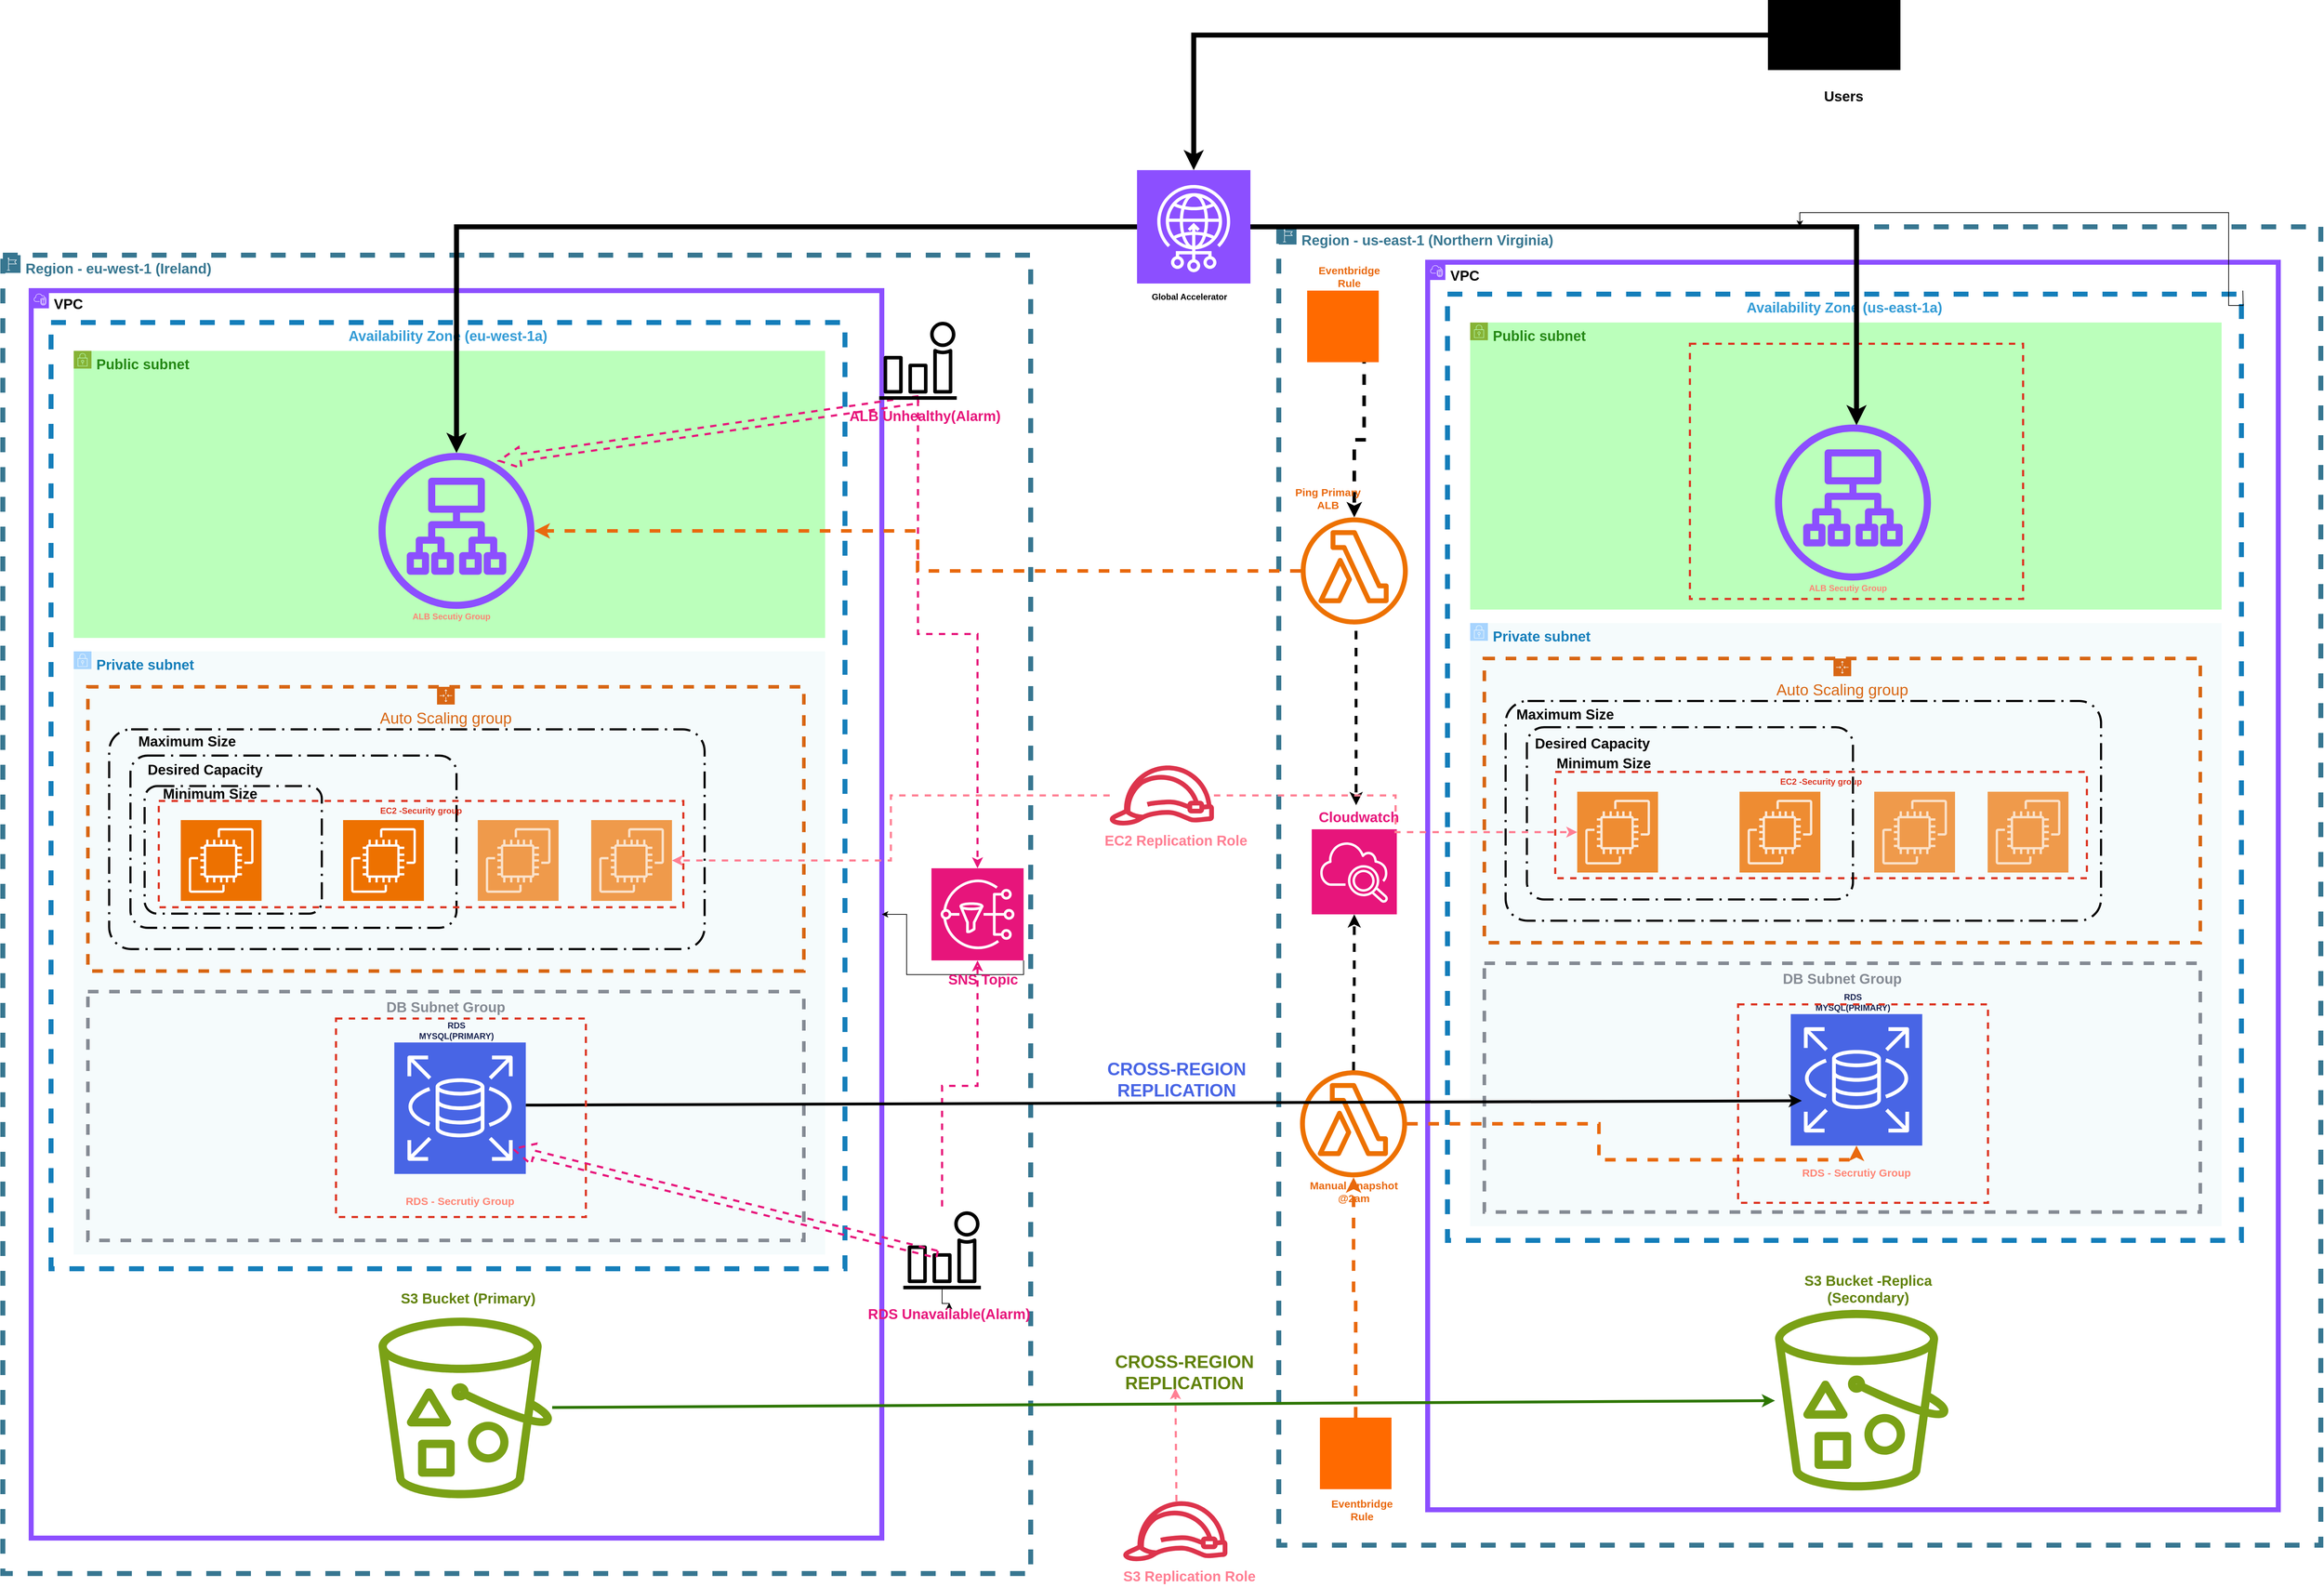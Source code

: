 <mxfile version="26.2.14">
  <diagram name="Page-1" id="4pti6fY79r4CVNWM3kQW">
    <mxGraphModel dx="2037" dy="1179" grid="1" gridSize="10" guides="1" tooltips="1" connect="1" arrows="1" fold="1" page="1" pageScale="1" pageWidth="3300" pageHeight="2339" background="light-dark(#FFFFFF,#FFFFFF)" math="0" shadow="0">
      <root>
        <mxCell id="0" />
        <mxCell id="1" parent="0" />
        <mxCell id="uiIYIumYD0wpSOT2Yrbh-1" value="" style="sketch=0;verticalLabelPosition=bottom;sketch=0;aspect=fixed;html=1;verticalAlign=top;strokeColor=none;fillColor=light-dark(#000000,#000000);align=center;outlineConnect=0;pointerEvents=1;shape=mxgraph.citrix2.users;" parent="1" vertex="1">
          <mxGeometry x="2500" y="10.0" width="186.95" height="98.85" as="geometry" />
        </mxCell>
        <mxCell id="uiIYIumYD0wpSOT2Yrbh-2" value="" style="sketch=0;points=[[0,0,0],[0.25,0,0],[0.5,0,0],[0.75,0,0],[1,0,0],[0,1,0],[0.25,1,0],[0.5,1,0],[0.75,1,0],[1,1,0],[0,0.25,0],[0,0.5,0],[0,0.75,0],[1,0.25,0],[1,0.5,0],[1,0.75,0]];outlineConnect=0;fontColor=#232F3E;fillColor=#8C4FFF;strokeColor=light-dark(#FFFFFF,#FFFFFF);dashed=0;verticalLabelPosition=bottom;verticalAlign=top;align=center;html=1;fontSize=12;fontStyle=0;aspect=fixed;shape=mxgraph.aws4.resourceIcon;resIcon=mxgraph.aws4.global_accelerator;" parent="1" vertex="1">
          <mxGeometry x="1610" y="250" width="160" height="160" as="geometry" />
        </mxCell>
        <mxCell id="uiIYIumYD0wpSOT2Yrbh-4" value="&lt;b&gt;&lt;font style=&quot;font-size: 20px; color: light-dark(rgb(55, 118, 144), rgb(55, 118, 144));&quot;&gt;Region - eu-west-1 (Ireland)&lt;/font&gt;&lt;/b&gt;" style="points=[[0,0],[0.25,0],[0.5,0],[0.75,0],[1,0],[1,0.25],[1,0.5],[1,0.75],[1,1],[0.75,1],[0.5,1],[0.25,1],[0,1],[0,0.75],[0,0.5],[0,0.25]];outlineConnect=0;gradientColor=none;html=1;whiteSpace=wrap;fontSize=12;fontStyle=0;container=1;pointerEvents=0;collapsible=0;recursiveResize=0;shape=mxgraph.aws4.group;grIcon=mxgraph.aws4.group_region;strokeColor=light-dark(#377690,#377690);fillColor=none;verticalAlign=top;align=left;spacingLeft=30;fontColor=#147EBA;dashed=1;strokeWidth=7;" parent="1" vertex="1">
          <mxGeometry x="10" y="370" width="1450" height="1860" as="geometry" />
        </mxCell>
        <mxCell id="uiIYIumYD0wpSOT2Yrbh-6" value="&lt;b&gt;&lt;font style=&quot;font-size: 20px; color: light-dark(rgb(0, 0, 0), rgb(177, 125, 255));&quot;&gt;VPC&lt;/font&gt;&lt;/b&gt;" style="points=[[0,0],[0.25,0],[0.5,0],[0.75,0],[1,0],[1,0.25],[1,0.5],[1,0.75],[1,1],[0.75,1],[0.5,1],[0.25,1],[0,1],[0,0.75],[0,0.5],[0,0.25]];outlineConnect=0;gradientColor=none;html=1;whiteSpace=wrap;fontSize=12;fontStyle=0;container=1;pointerEvents=0;collapsible=0;recursiveResize=0;shape=mxgraph.aws4.group;grIcon=mxgraph.aws4.group_vpc2;strokeColor=#8C4FFF;fillColor=none;verticalAlign=top;align=left;spacingLeft=30;fontColor=#AAB7B8;dashed=0;strokeWidth=7;" parent="uiIYIumYD0wpSOT2Yrbh-4" vertex="1">
          <mxGeometry x="40" y="50" width="1200" height="1760" as="geometry" />
        </mxCell>
        <mxCell id="uiIYIumYD0wpSOT2Yrbh-7" value="&lt;b style=&quot;forced-color-adjust: none; font-family: Helvetica; font-size: 12px; font-style: normal; font-variant-ligatures: normal; font-variant-caps: normal; letter-spacing: normal; orphans: 2; text-align: left; text-indent: 0px; text-transform: none; widows: 2; word-spacing: 0px; -webkit-text-stroke-width: 0px; white-space: normal; text-decoration-thickness: initial; text-decoration-style: initial; text-decoration-color: initial; cursor: crosshair !important; box-shadow: none !important;&quot;&gt;&lt;font style=&quot;forced-color-adjust: none; font-size: 20px; color: light-dark(rgb(52, 156, 214), rgb(52, 156, 214)); cursor: crosshair !important; box-shadow: none !important;&quot;&gt;Availability Zone (eu-west-1a)&lt;/font&gt;&lt;/b&gt;" style="fillColor=none;strokeColor=#147EBA;dashed=1;verticalAlign=top;fontStyle=0;fontColor=#147EBA;whiteSpace=wrap;html=1;strokeWidth=7;" parent="uiIYIumYD0wpSOT2Yrbh-6" vertex="1">
          <mxGeometry x="28" y="45" width="1120" height="1335" as="geometry" />
        </mxCell>
        <mxCell id="uiIYIumYD0wpSOT2Yrbh-10" value="&lt;b&gt;&lt;font style=&quot;font-size: 20px;&quot;&gt;Public subnet&lt;/font&gt;&lt;/b&gt;" style="points=[[0,0],[0.25,0],[0.5,0],[0.75,0],[1,0],[1,0.25],[1,0.5],[1,0.75],[1,1],[0.75,1],[0.5,1],[0.25,1],[0,1],[0,0.75],[0,0.5],[0,0.25]];outlineConnect=0;gradientColor=none;html=1;whiteSpace=wrap;fontSize=12;fontStyle=0;container=1;pointerEvents=0;collapsible=0;recursiveResize=0;shape=mxgraph.aws4.group;grIcon=mxgraph.aws4.group_security_group;grStroke=0;strokeColor=#7AA116;fillColor=light-dark(#AAFFAA,#AAFFAA);verticalAlign=top;align=left;spacingLeft=30;fontColor=#248814;dashed=0;opacity=80;" parent="uiIYIumYD0wpSOT2Yrbh-6" vertex="1">
          <mxGeometry x="60" y="85" width="1060" height="405" as="geometry" />
        </mxCell>
        <mxCell id="uiIYIumYD0wpSOT2Yrbh-13" value="&lt;b&gt;&lt;font style=&quot;font-size: 20px;&quot;&gt;Private subnet&lt;/font&gt;&lt;/b&gt;" style="points=[[0,0],[0.25,0],[0.5,0],[0.75,0],[1,0],[1,0.25],[1,0.5],[1,0.75],[1,1],[0.75,1],[0.5,1],[0.25,1],[0,1],[0,0.75],[0,0.5],[0,0.25]];outlineConnect=0;gradientColor=none;html=1;whiteSpace=wrap;fontSize=12;fontStyle=0;container=1;pointerEvents=0;collapsible=0;recursiveResize=0;shape=mxgraph.aws4.group;grIcon=mxgraph.aws4.group_security_group;grStroke=0;strokeColor=light-dark(#3399FF,#3399FF);fillColor=light-dark(#E6F6F7,#3399FF);verticalAlign=top;align=left;spacingLeft=30;fontColor=#147EBA;dashed=0;opacity=40;strokeWidth=7;" parent="uiIYIumYD0wpSOT2Yrbh-6" vertex="1">
          <mxGeometry x="60" y="509" width="1060" height="851" as="geometry" />
        </mxCell>
        <mxCell id="uiIYIumYD0wpSOT2Yrbh-19" value="&lt;font style=&quot;font-size: 22px;&quot;&gt;Auto Scaling group&lt;/font&gt;" style="points=[[0,0],[0.25,0],[0.5,0],[0.75,0],[1,0],[1,0.25],[1,0.5],[1,0.75],[1,1],[0.75,1],[0.5,1],[0.25,1],[0,1],[0,0.75],[0,0.5],[0,0.25]];outlineConnect=0;gradientColor=none;html=1;whiteSpace=wrap;fontSize=12;fontStyle=0;container=1;pointerEvents=0;collapsible=0;recursiveResize=0;shape=mxgraph.aws4.groupCenter;grIcon=mxgraph.aws4.group_auto_scaling_group;grStroke=1;strokeColor=#D86613;fillColor=none;verticalAlign=top;align=center;fontColor=#D86613;dashed=1;spacingTop=25;strokeWidth=5;" parent="uiIYIumYD0wpSOT2Yrbh-6" vertex="1">
          <mxGeometry x="80" y="559" width="1010" height="401" as="geometry" />
        </mxCell>
        <mxCell id="uiIYIumYD0wpSOT2Yrbh-20" value="" style="rounded=1;arcSize=10;dashed=1;fillColor=none;gradientColor=none;dashPattern=8 3 1 3;strokeWidth=3;strokeColor=light-dark(#000000,#000000);" parent="uiIYIumYD0wpSOT2Yrbh-19" vertex="1">
          <mxGeometry x="30" y="60" width="840" height="310" as="geometry" />
        </mxCell>
        <mxCell id="uiIYIumYD0wpSOT2Yrbh-21" value="&lt;b&gt;&lt;font style=&quot;color: light-dark(rgb(0, 0, 0), rgb(0, 0, 0));&quot;&gt;Maximum Size&lt;/font&gt;&lt;/b&gt;" style="text;html=1;align=center;verticalAlign=middle;whiteSpace=wrap;rounded=0;fontSize=20;" parent="uiIYIumYD0wpSOT2Yrbh-19" vertex="1">
          <mxGeometry x="35" y="61" width="210" height="30" as="geometry" />
        </mxCell>
        <mxCell id="uiIYIumYD0wpSOT2Yrbh-22" value="" style="rounded=1;arcSize=10;dashed=1;fillColor=none;gradientColor=none;dashPattern=8 3 1 3;strokeWidth=3;strokeColor=light-dark(#000000,#000000);" parent="uiIYIumYD0wpSOT2Yrbh-19" vertex="1">
          <mxGeometry x="60" y="97" width="460" height="243" as="geometry" />
        </mxCell>
        <mxCell id="uiIYIumYD0wpSOT2Yrbh-23" value="&lt;b&gt;&lt;font style=&quot;color: light-dark(rgb(0, 0, 0), rgb(0, 0, 0));&quot;&gt;Desired Capacity&lt;/font&gt;&lt;/b&gt;" style="text;html=1;align=center;verticalAlign=middle;whiteSpace=wrap;rounded=0;fontSize=20;" parent="uiIYIumYD0wpSOT2Yrbh-19" vertex="1">
          <mxGeometry x="61" y="101" width="209" height="30" as="geometry" />
        </mxCell>
        <mxCell id="uiIYIumYD0wpSOT2Yrbh-24" value="" style="rounded=1;arcSize=10;dashed=1;fillColor=none;gradientColor=none;dashPattern=8 3 1 3;strokeWidth=3;strokeColor=light-dark(#000000,#000000);" parent="uiIYIumYD0wpSOT2Yrbh-19" vertex="1">
          <mxGeometry x="80" y="140" width="250" height="180" as="geometry" />
        </mxCell>
        <mxCell id="uiIYIumYD0wpSOT2Yrbh-25" value="&lt;b&gt;&lt;font style=&quot;color: light-dark(rgb(0, 0, 0), rgb(0, 0, 0));&quot;&gt;Minimum Size&lt;/font&gt;&lt;/b&gt;" style="text;html=1;align=center;verticalAlign=middle;whiteSpace=wrap;rounded=0;fontSize=20;" parent="uiIYIumYD0wpSOT2Yrbh-19" vertex="1">
          <mxGeometry x="63" y="130" width="219" height="40" as="geometry" />
        </mxCell>
        <mxCell id="s7rwSZ8jp9jkRBCQgTsZ-1" value="" style="sketch=0;points=[[0,0,0],[0.25,0,0],[0.5,0,0],[0.75,0,0],[1,0,0],[0,1,0],[0.25,1,0],[0.5,1,0],[0.75,1,0],[1,1,0],[0,0.25,0],[0,0.5,0],[0,0.75,0],[1,0.25,0],[1,0.5,0],[1,0.75,0]];outlineConnect=0;fontColor=#232F3E;fillColor=#ED7100;strokeColor=light-dark(#FFFFFF,#FFFFFF);dashed=0;verticalLabelPosition=bottom;verticalAlign=top;align=center;html=1;fontSize=12;fontStyle=0;aspect=fixed;shape=mxgraph.aws4.resourceIcon;resIcon=mxgraph.aws4.ec2;" parent="uiIYIumYD0wpSOT2Yrbh-19" vertex="1">
          <mxGeometry x="131" y="188" width="114" height="114" as="geometry" />
        </mxCell>
        <mxCell id="s7rwSZ8jp9jkRBCQgTsZ-2" value="" style="sketch=0;points=[[0,0,0],[0.25,0,0],[0.5,0,0],[0.75,0,0],[1,0,0],[0,1,0],[0.25,1,0],[0.5,1,0],[0.75,1,0],[1,1,0],[0,0.25,0],[0,0.5,0],[0,0.75,0],[1,0.25,0],[1,0.5,0],[1,0.75,0]];outlineConnect=0;fontColor=#232F3E;fillColor=#ED7100;strokeColor=light-dark(#FFFFFF,#FFFFFF);dashed=0;verticalLabelPosition=bottom;verticalAlign=top;align=center;html=1;fontSize=12;fontStyle=0;aspect=fixed;shape=mxgraph.aws4.resourceIcon;resIcon=mxgraph.aws4.ec2;" parent="uiIYIumYD0wpSOT2Yrbh-19" vertex="1">
          <mxGeometry x="360" y="188" width="114" height="114" as="geometry" />
        </mxCell>
        <mxCell id="s7rwSZ8jp9jkRBCQgTsZ-3" value="" style="sketch=0;points=[[0,0,0],[0.25,0,0],[0.5,0,0],[0.75,0,0],[1,0,0],[0,1,0],[0.25,1,0],[0.5,1,0],[0.75,1,0],[1,1,0],[0,0.25,0],[0,0.5,0],[0,0.75,0],[1,0.25,0],[1,0.5,0],[1,0.75,0]];outlineConnect=0;fontColor=#232F3E;fillColor=#ED7100;strokeColor=light-dark(#FFFFFF,#FFFFFF);dashed=0;verticalLabelPosition=bottom;verticalAlign=top;align=center;html=1;fontSize=12;fontStyle=0;aspect=fixed;shape=mxgraph.aws4.resourceIcon;resIcon=mxgraph.aws4.ec2;opacity=70;" parent="uiIYIumYD0wpSOT2Yrbh-19" vertex="1">
          <mxGeometry x="550" y="188" width="114" height="114" as="geometry" />
        </mxCell>
        <mxCell id="s7rwSZ8jp9jkRBCQgTsZ-4" value="" style="sketch=0;points=[[0,0,0],[0.25,0,0],[0.5,0,0],[0.75,0,0],[1,0,0],[0,1,0],[0.25,1,0],[0.5,1,0],[0.75,1,0],[1,1,0],[0,0.25,0],[0,0.5,0],[0,0.75,0],[1,0.25,0],[1,0.5,0],[1,0.75,0]];outlineConnect=0;fontColor=#232F3E;fillColor=#ED7100;strokeColor=light-dark(#FFFFFF,#FFFFFF);dashed=0;verticalLabelPosition=bottom;verticalAlign=top;align=center;html=1;fontSize=12;fontStyle=0;aspect=fixed;shape=mxgraph.aws4.resourceIcon;resIcon=mxgraph.aws4.ec2;opacity=70;" parent="uiIYIumYD0wpSOT2Yrbh-19" vertex="1">
          <mxGeometry x="710" y="188" width="114" height="114" as="geometry" />
        </mxCell>
        <mxCell id="-QxfMV5JRwSOgdj6YBc4-2" value="&lt;b&gt;EC2 -Security group&lt;/b&gt;" style="fillColor=none;strokeColor=#DD3522;verticalAlign=top;fontStyle=0;fontColor=#DD3522;whiteSpace=wrap;html=1;strokeWidth=3;dashed=1;" parent="uiIYIumYD0wpSOT2Yrbh-19" vertex="1">
          <mxGeometry x="100" y="161" width="740" height="150" as="geometry" />
        </mxCell>
        <mxCell id="s7rwSZ8jp9jkRBCQgTsZ-5" value="&lt;b&gt;&lt;font style=&quot;font-size: 20px;&quot;&gt;DB Subnet Group&lt;/font&gt;&lt;/b&gt;" style="outlineConnect=0;gradientColor=none;html=1;whiteSpace=wrap;fontSize=12;fontStyle=0;strokeColor=#858B94;fillColor=none;verticalAlign=top;align=center;fontColor=#858B94;dashed=1;spacingTop=3;strokeWidth=5;" parent="uiIYIumYD0wpSOT2Yrbh-6" vertex="1">
          <mxGeometry x="80" y="989" width="1010" height="351" as="geometry" />
        </mxCell>
        <mxCell id="s7rwSZ8jp9jkRBCQgTsZ-7" value="" style="sketch=0;outlineConnect=0;fontColor=#232F3E;gradientColor=none;fillColor=#7AA116;strokeColor=none;dashed=0;verticalLabelPosition=bottom;verticalAlign=top;align=center;html=1;fontSize=12;fontStyle=0;aspect=fixed;pointerEvents=1;shape=mxgraph.aws4.bucket_with_objects;" parent="uiIYIumYD0wpSOT2Yrbh-6" vertex="1">
          <mxGeometry x="490" y="1449" width="245" height="254.8" as="geometry" />
        </mxCell>
        <mxCell id="s7rwSZ8jp9jkRBCQgTsZ-8" value="" style="sketch=0;points=[[0,0,0],[0.25,0,0],[0.5,0,0],[0.75,0,0],[1,0,0],[0,1,0],[0.25,1,0],[0.5,1,0],[0.75,1,0],[1,1,0],[0,0.25,0],[0,0.5,0],[0,0.75,0],[1,0.25,0],[1,0.5,0],[1,0.75,0]];outlineConnect=0;fontColor=#232F3E;fillColor=light-dark(#4865E5,#4865E5);strokeColor=light-dark(#FFFFFF,#FFFFFF);dashed=0;verticalLabelPosition=bottom;verticalAlign=top;align=center;html=1;fontSize=12;fontStyle=0;aspect=fixed;shape=mxgraph.aws4.resourceIcon;resIcon=mxgraph.aws4.rds;" parent="uiIYIumYD0wpSOT2Yrbh-6" vertex="1">
          <mxGeometry x="512.25" y="1060.75" width="185.5" height="185.5" as="geometry" />
        </mxCell>
        <mxCell id="s7rwSZ8jp9jkRBCQgTsZ-9" value="&lt;b style=&quot;&quot;&gt;&lt;font style=&quot;color: light-dark(rgb(25, 36, 81), rgb(25, 36, 81));&quot;&gt;RDS MYSQL(PRIMARY)&lt;/font&gt;&lt;/b&gt;" style="text;html=1;align=center;verticalAlign=middle;whiteSpace=wrap;rounded=0;" parent="uiIYIumYD0wpSOT2Yrbh-6" vertex="1">
          <mxGeometry x="540" y="1028.5" width="120" height="30" as="geometry" />
        </mxCell>
        <mxCell id="uiIYIumYD0wpSOT2Yrbh-11" value="" style="sketch=0;outlineConnect=0;fontColor=#232F3E;gradientColor=none;fillColor=#8C4FFF;strokeColor=none;dashed=0;verticalLabelPosition=bottom;verticalAlign=top;align=center;html=1;fontSize=12;fontStyle=0;aspect=fixed;pointerEvents=1;shape=mxgraph.aws4.application_load_balancer;" parent="uiIYIumYD0wpSOT2Yrbh-6" vertex="1">
          <mxGeometry x="490" y="229" width="220" height="220" as="geometry" />
        </mxCell>
        <mxCell id="owUy4a07HO7HYF3xLsFr-3" value="&lt;font style=&quot;color: light-dark(rgb(255, 133, 117), rgb(255, 133, 117));&quot;&gt;&lt;b&gt;ALB Secutiy Group&lt;/b&gt;&lt;/font&gt;" style="text;html=1;align=center;verticalAlign=middle;whiteSpace=wrap;rounded=0;" parent="uiIYIumYD0wpSOT2Yrbh-6" vertex="1">
          <mxGeometry x="532.75" y="445" width="120" height="30" as="geometry" />
        </mxCell>
        <mxCell id="owUy4a07HO7HYF3xLsFr-10" value="&lt;font style=&quot;color: light-dark(rgb(255, 133, 117), rgb(255, 133, 117)); font-size: 15px;&quot;&gt;&lt;b style=&quot;&quot;&gt;RDS - Secrutiy Group&lt;/b&gt;&lt;/font&gt;" style="text;html=1;align=center;verticalAlign=middle;whiteSpace=wrap;rounded=0;" parent="uiIYIumYD0wpSOT2Yrbh-6" vertex="1">
          <mxGeometry x="518.13" y="1269" width="173.75" height="30" as="geometry" />
        </mxCell>
        <mxCell id="owUy4a07HO7HYF3xLsFr-40" value="&lt;font style=&quot;color: light-dark(rgb(97, 130, 11), rgb(97, 130, 11)); font-size: 20px;&quot;&gt;&lt;b style=&quot;&quot;&gt;S3 Bucket (Primary)&lt;/b&gt;&lt;/font&gt;" style="text;html=1;align=center;verticalAlign=middle;whiteSpace=wrap;rounded=0;" parent="uiIYIumYD0wpSOT2Yrbh-6" vertex="1">
          <mxGeometry x="513.12" y="1406" width="206.88" height="30" as="geometry" />
        </mxCell>
        <mxCell id="HRETSZzPuDFT4tJ0ol7Q-27" style="edgeStyle=orthogonalEdgeStyle;rounded=0;orthogonalLoop=1;jettySize=auto;html=1;strokeColor=light-dark(#E7157B,#E7157B);strokeWidth=3;dashed=1;shape=arrow;" parent="uiIYIumYD0wpSOT2Yrbh-6" source="HRETSZzPuDFT4tJ0ol7Q-24" edge="1">
          <mxGeometry relative="1" as="geometry">
            <mxPoint x="660" y="240" as="targetPoint" />
            <Array as="points">
              <mxPoint x="1251" y="1330" />
              <mxPoint x="650" y="1330" />
              <mxPoint x="650" y="240" />
            </Array>
          </mxGeometry>
        </mxCell>
        <mxCell id="HRETSZzPuDFT4tJ0ol7Q-28" value="" style="group" parent="uiIYIumYD0wpSOT2Yrbh-6" vertex="1" connectable="0">
          <mxGeometry x="1086" y="44" width="350" height="159" as="geometry" />
        </mxCell>
        <mxCell id="HRETSZzPuDFT4tJ0ol7Q-24" value="" style="sketch=0;outlineConnect=0;fontColor=#232F3E;gradientColor=none;fillColor=light-dark(#000000,#E7157B);strokeColor=none;dashed=0;verticalLabelPosition=bottom;verticalAlign=top;align=center;html=1;fontSize=12;fontStyle=0;aspect=fixed;pointerEvents=1;shape=mxgraph.aws4.alarm;" parent="HRETSZzPuDFT4tJ0ol7Q-28" vertex="1">
          <mxGeometry x="110" width="110" height="110" as="geometry" />
        </mxCell>
        <mxCell id="HRETSZzPuDFT4tJ0ol7Q-25" value="&lt;font style=&quot;font-size: 20px; color: light-dark(rgb(231, 21, 123), rgb(231, 21, 123));&quot;&gt;&lt;b style=&quot;&quot;&gt;ALB Unhealthy(Alarm)&lt;/b&gt;&lt;/font&gt;&lt;div&gt;&lt;font style=&quot;font-size: 20px; color: light-dark(rgb(231, 21, 123), rgb(231, 21, 123));&quot;&gt;&lt;b style=&quot;&quot;&gt;&lt;br&gt;&lt;/b&gt;&lt;/font&gt;&lt;/div&gt;" style="text;html=1;align=center;verticalAlign=middle;whiteSpace=wrap;rounded=0;" parent="HRETSZzPuDFT4tJ0ol7Q-28" vertex="1">
          <mxGeometry y="129" width="350" height="30" as="geometry" />
        </mxCell>
        <mxCell id="HRETSZzPuDFT4tJ0ol7Q-29" value="" style="group" parent="uiIYIumYD0wpSOT2Yrbh-6" vertex="1" connectable="0">
          <mxGeometry x="1120" y="1299" width="350" height="159" as="geometry" />
        </mxCell>
        <mxCell id="HRETSZzPuDFT4tJ0ol7Q-32" value="" style="edgeStyle=orthogonalEdgeStyle;rounded=0;orthogonalLoop=1;jettySize=auto;html=1;" parent="HRETSZzPuDFT4tJ0ol7Q-29" source="HRETSZzPuDFT4tJ0ol7Q-30" target="HRETSZzPuDFT4tJ0ol7Q-31" edge="1">
          <mxGeometry relative="1" as="geometry" />
        </mxCell>
        <mxCell id="HRETSZzPuDFT4tJ0ol7Q-30" value="" style="sketch=0;outlineConnect=0;fontColor=#232F3E;gradientColor=none;fillColor=light-dark(#000000,#E7157B);strokeColor=none;dashed=0;verticalLabelPosition=bottom;verticalAlign=top;align=center;html=1;fontSize=12;fontStyle=0;aspect=fixed;pointerEvents=1;shape=mxgraph.aws4.alarm;" parent="HRETSZzPuDFT4tJ0ol7Q-29" vertex="1">
          <mxGeometry x="110" width="110" height="110" as="geometry" />
        </mxCell>
        <mxCell id="HRETSZzPuDFT4tJ0ol7Q-31" value="&lt;font style=&quot;font-size: 20px; color: light-dark(rgb(231, 21, 123), rgb(231, 21, 123));&quot;&gt;&lt;b style=&quot;&quot;&gt;RDS Unavailable(Alarm)&lt;/b&gt;&lt;/font&gt;" style="text;html=1;align=center;verticalAlign=middle;whiteSpace=wrap;rounded=0;" parent="HRETSZzPuDFT4tJ0ol7Q-29" vertex="1">
          <mxGeometry y="129" width="350" height="30" as="geometry" />
        </mxCell>
        <mxCell id="HRETSZzPuDFT4tJ0ol7Q-35" style="edgeStyle=orthogonalEdgeStyle;rounded=0;orthogonalLoop=1;jettySize=auto;html=1;strokeColor=light-dark(#E7157B,#E7157B);strokeWidth=3;dashed=1;shape=arrow;exitX=0.436;exitY=0.552;exitDx=0;exitDy=0;exitPerimeter=0;" parent="uiIYIumYD0wpSOT2Yrbh-6" source="HRETSZzPuDFT4tJ0ol7Q-30" edge="1">
          <mxGeometry relative="1" as="geometry">
            <mxPoint x="1215.89" y="1095.94" as="sourcePoint" />
            <mxPoint x="679.89" y="1210.94" as="targetPoint" />
            <Array as="points">
              <mxPoint x="1295" y="1360" />
              <mxPoint x="1295" y="1096" />
              <mxPoint x="670" y="1096" />
              <mxPoint x="670" y="1211" />
            </Array>
          </mxGeometry>
        </mxCell>
        <mxCell id="HRETSZzPuDFT4tJ0ol7Q-37" style="edgeStyle=orthogonalEdgeStyle;rounded=0;orthogonalLoop=1;jettySize=auto;html=1;exitX=1;exitY=1;exitDx=0;exitDy=0;exitPerimeter=0;" parent="uiIYIumYD0wpSOT2Yrbh-6" source="HRETSZzPuDFT4tJ0ol7Q-36" target="uiIYIumYD0wpSOT2Yrbh-6" edge="1">
          <mxGeometry relative="1" as="geometry" />
        </mxCell>
        <mxCell id="HRETSZzPuDFT4tJ0ol7Q-38" style="edgeStyle=orthogonalEdgeStyle;rounded=0;orthogonalLoop=1;jettySize=auto;html=1;strokeWidth=3;strokeColor=light-dark(#E7157B,#E7157B);startArrow=classic;startFill=0;endArrow=none;dashed=1;" parent="uiIYIumYD0wpSOT2Yrbh-6" source="HRETSZzPuDFT4tJ0ol7Q-36" target="HRETSZzPuDFT4tJ0ol7Q-30" edge="1">
          <mxGeometry relative="1" as="geometry" />
        </mxCell>
        <mxCell id="HRETSZzPuDFT4tJ0ol7Q-36" value="" style="sketch=0;points=[[0,0,0],[0.25,0,0],[0.5,0,0],[0.75,0,0],[1,0,0],[0,1,0],[0.25,1,0],[0.5,1,0],[0.75,1,0],[1,1,0],[0,0.25,0],[0,0.5,0],[0,0.75,0],[1,0.25,0],[1,0.5,0],[1,0.75,0]];outlineConnect=0;fontColor=#232F3E;fillColor=light-dark(#E7157B,#E7157B);strokeColor=light-dark(#FFFFFF,#FFFFFF);dashed=0;verticalLabelPosition=bottom;verticalAlign=top;align=center;html=1;fontSize=12;fontStyle=0;aspect=fixed;shape=mxgraph.aws4.resourceIcon;resIcon=mxgraph.aws4.sns;" parent="uiIYIumYD0wpSOT2Yrbh-6" vertex="1">
          <mxGeometry x="1270" y="815" width="130" height="130" as="geometry" />
        </mxCell>
        <mxCell id="HRETSZzPuDFT4tJ0ol7Q-39" style="edgeStyle=orthogonalEdgeStyle;rounded=0;orthogonalLoop=1;jettySize=auto;html=1;strokeWidth=3;strokeColor=light-dark(#E7157B,#E7157B);dashed=1;" parent="uiIYIumYD0wpSOT2Yrbh-6" source="HRETSZzPuDFT4tJ0ol7Q-24" target="HRETSZzPuDFT4tJ0ol7Q-36" edge="1">
          <mxGeometry relative="1" as="geometry" />
        </mxCell>
        <mxCell id="HRETSZzPuDFT4tJ0ol7Q-40" value="&lt;font style=&quot;font-size: 20px; color: light-dark(rgb(231, 21, 123), rgb(231, 21, 123));&quot;&gt;&lt;b style=&quot;&quot;&gt;SNS Topic&lt;/b&gt;&lt;/font&gt;" style="text;html=1;align=center;verticalAlign=middle;whiteSpace=wrap;rounded=0;" parent="uiIYIumYD0wpSOT2Yrbh-6" vertex="1">
          <mxGeometry x="1168" y="956" width="350" height="30" as="geometry" />
        </mxCell>
        <mxCell id="uiIYIumYD0wpSOT2Yrbh-12" style="edgeStyle=orthogonalEdgeStyle;rounded=0;orthogonalLoop=1;jettySize=auto;html=1;strokeWidth=7;strokeColor=light-dark(#000000,#000000);" parent="1" source="uiIYIumYD0wpSOT2Yrbh-2" target="uiIYIumYD0wpSOT2Yrbh-11" edge="1">
          <mxGeometry relative="1" as="geometry" />
        </mxCell>
        <mxCell id="owUy4a07HO7HYF3xLsFr-11" value="&lt;b&gt;&lt;font style=&quot;font-size: 20px; color: light-dark(rgb(55, 118, 144), rgb(55, 118, 144));&quot;&gt;Region - us-east-1 (Northern Virginia)&lt;/font&gt;&lt;/b&gt;" style="points=[[0,0],[0.25,0],[0.5,0],[0.75,0],[1,0],[1,0.25],[1,0.5],[1,0.75],[1,1],[0.75,1],[0.5,1],[0.25,1],[0,1],[0,0.75],[0,0.5],[0,0.25]];outlineConnect=0;gradientColor=none;html=1;whiteSpace=wrap;fontSize=12;fontStyle=0;container=1;pointerEvents=0;collapsible=0;recursiveResize=0;shape=mxgraph.aws4.group;grIcon=mxgraph.aws4.group_region;strokeColor=light-dark(#377690,#377690);fillColor=none;verticalAlign=top;align=left;spacingLeft=30;fontColor=#147EBA;dashed=1;strokeWidth=7;" parent="1" vertex="1">
          <mxGeometry x="1810" y="330" width="1470" height="1860" as="geometry" />
        </mxCell>
        <mxCell id="owUy4a07HO7HYF3xLsFr-12" value="&lt;b&gt;&lt;font style=&quot;font-size: 20px; color: light-dark(rgb(0, 0, 0), rgb(177, 125, 255));&quot;&gt;VPC&lt;/font&gt;&lt;/b&gt;" style="points=[[0,0],[0.25,0],[0.5,0],[0.75,0],[1,0],[1,0.25],[1,0.5],[1,0.75],[1,1],[0.75,1],[0.5,1],[0.25,1],[0,1],[0,0.75],[0,0.5],[0,0.25]];outlineConnect=0;gradientColor=none;html=1;whiteSpace=wrap;fontSize=12;fontStyle=0;container=1;pointerEvents=0;collapsible=0;recursiveResize=0;shape=mxgraph.aws4.group;grIcon=mxgraph.aws4.group_vpc2;strokeColor=#8C4FFF;fillColor=none;verticalAlign=top;align=left;spacingLeft=30;fontColor=#AAB7B8;dashed=0;strokeWidth=7;" parent="owUy4a07HO7HYF3xLsFr-11" vertex="1">
          <mxGeometry x="210" y="50" width="1200" height="1760" as="geometry" />
        </mxCell>
        <mxCell id="owUy4a07HO7HYF3xLsFr-14" value="&lt;b&gt;&lt;font style=&quot;font-size: 20px;&quot;&gt;Public subnet&lt;/font&gt;&lt;/b&gt;" style="points=[[0,0],[0.25,0],[0.5,0],[0.75,0],[1,0],[1,0.25],[1,0.5],[1,0.75],[1,1],[0.75,1],[0.5,1],[0.25,1],[0,1],[0,0.75],[0,0.5],[0,0.25]];outlineConnect=0;gradientColor=none;html=1;whiteSpace=wrap;fontSize=12;fontStyle=0;container=1;pointerEvents=0;collapsible=0;recursiveResize=0;shape=mxgraph.aws4.group;grIcon=mxgraph.aws4.group_security_group;grStroke=0;strokeColor=#7AA116;fillColor=light-dark(#AAFFAA,#AAFFAA);verticalAlign=top;align=left;spacingLeft=30;fontColor=#248814;dashed=0;opacity=80;" parent="owUy4a07HO7HYF3xLsFr-12" vertex="1">
          <mxGeometry x="60" y="85" width="1060" height="405" as="geometry" />
        </mxCell>
        <mxCell id="owUy4a07HO7HYF3xLsFr-13" value="&lt;b style=&quot;forced-color-adjust: none; font-family: Helvetica; font-size: 12px; font-style: normal; font-variant-ligatures: normal; font-variant-caps: normal; letter-spacing: normal; orphans: 2; text-align: left; text-indent: 0px; text-transform: none; widows: 2; word-spacing: 0px; -webkit-text-stroke-width: 0px; white-space: normal; text-decoration-thickness: initial; text-decoration-style: initial; text-decoration-color: initial; cursor: crosshair !important; box-shadow: none !important;&quot;&gt;&lt;font style=&quot;forced-color-adjust: none; font-size: 20px; color: light-dark(rgb(52, 156, 214), rgb(52, 156, 214)); cursor: crosshair !important; box-shadow: none !important;&quot;&gt;Availability Zone (us-east-1a)&lt;/font&gt;&lt;/b&gt;" style="fillColor=none;strokeColor=#147EBA;dashed=1;verticalAlign=top;fontStyle=0;fontColor=#147EBA;whiteSpace=wrap;html=1;strokeWidth=7;" parent="owUy4a07HO7HYF3xLsFr-12" vertex="1">
          <mxGeometry x="28" y="45" width="1120" height="1335" as="geometry" />
        </mxCell>
        <mxCell id="owUy4a07HO7HYF3xLsFr-15" value="&lt;b&gt;&lt;font style=&quot;font-size: 20px;&quot;&gt;Private subnet&lt;/font&gt;&lt;/b&gt;" style="points=[[0,0],[0.25,0],[0.5,0],[0.75,0],[1,0],[1,0.25],[1,0.5],[1,0.75],[1,1],[0.75,1],[0.5,1],[0.25,1],[0,1],[0,0.75],[0,0.5],[0,0.25]];outlineConnect=0;gradientColor=none;html=1;whiteSpace=wrap;fontSize=12;fontStyle=0;container=1;pointerEvents=0;collapsible=0;recursiveResize=0;shape=mxgraph.aws4.group;grIcon=mxgraph.aws4.group_security_group;grStroke=0;strokeColor=light-dark(#3399FF,#3399FF);fillColor=light-dark(#E6F6F7,#3399FF);verticalAlign=top;align=left;spacingLeft=30;fontColor=#147EBA;dashed=0;opacity=40;strokeWidth=7;" parent="owUy4a07HO7HYF3xLsFr-12" vertex="1">
          <mxGeometry x="60" y="509" width="1060" height="851" as="geometry" />
        </mxCell>
        <mxCell id="owUy4a07HO7HYF3xLsFr-16" value="&lt;font style=&quot;font-size: 22px;&quot;&gt;Auto Scaling group&lt;/font&gt;" style="points=[[0,0],[0.25,0],[0.5,0],[0.75,0],[1,0],[1,0.25],[1,0.5],[1,0.75],[1,1],[0.75,1],[0.5,1],[0.25,1],[0,1],[0,0.75],[0,0.5],[0,0.25]];outlineConnect=0;gradientColor=none;html=1;whiteSpace=wrap;fontSize=12;fontStyle=0;container=1;pointerEvents=0;collapsible=0;recursiveResize=0;shape=mxgraph.aws4.groupCenter;grIcon=mxgraph.aws4.group_auto_scaling_group;grStroke=1;strokeColor=#D86613;fillColor=none;verticalAlign=top;align=center;fontColor=#D86613;dashed=1;spacingTop=25;strokeWidth=5;" parent="owUy4a07HO7HYF3xLsFr-12" vertex="1">
          <mxGeometry x="80" y="559" width="1010" height="401" as="geometry" />
        </mxCell>
        <mxCell id="owUy4a07HO7HYF3xLsFr-27" value="&lt;b&gt;EC2 -Security group&lt;/b&gt;" style="fillColor=none;strokeColor=#DD3522;verticalAlign=top;fontStyle=0;fontColor=#DD3522;whiteSpace=wrap;html=1;strokeWidth=3;dashed=1;" parent="owUy4a07HO7HYF3xLsFr-16" vertex="1">
          <mxGeometry x="100" y="160" width="750" height="150" as="geometry" />
        </mxCell>
        <mxCell id="owUy4a07HO7HYF3xLsFr-17" value="" style="rounded=1;arcSize=10;dashed=1;fillColor=none;gradientColor=none;dashPattern=8 3 1 3;strokeWidth=3;strokeColor=light-dark(#000000,#000000);" parent="owUy4a07HO7HYF3xLsFr-16" vertex="1">
          <mxGeometry x="30" y="60" width="840" height="310" as="geometry" />
        </mxCell>
        <mxCell id="owUy4a07HO7HYF3xLsFr-18" value="&lt;b&gt;&lt;font style=&quot;color: light-dark(rgb(0, 0, 0), rgb(0, 0, 0));&quot;&gt;Maximum Size&lt;/font&gt;&lt;/b&gt;" style="text;html=1;align=center;verticalAlign=middle;whiteSpace=wrap;rounded=0;fontSize=20;" parent="owUy4a07HO7HYF3xLsFr-16" vertex="1">
          <mxGeometry x="9" y="63" width="210" height="30" as="geometry" />
        </mxCell>
        <mxCell id="owUy4a07HO7HYF3xLsFr-19" value="" style="rounded=1;arcSize=10;dashed=1;fillColor=none;gradientColor=none;dashPattern=8 3 1 3;strokeWidth=3;strokeColor=light-dark(#000000,#000000);" parent="owUy4a07HO7HYF3xLsFr-16" vertex="1">
          <mxGeometry x="60" y="97" width="460" height="243" as="geometry" />
        </mxCell>
        <mxCell id="owUy4a07HO7HYF3xLsFr-20" value="&lt;b&gt;&lt;font style=&quot;color: light-dark(rgb(0, 0, 0), rgb(0, 0, 0));&quot;&gt;Desired Capacity&lt;/font&gt;&lt;/b&gt;" style="text;html=1;align=center;verticalAlign=middle;whiteSpace=wrap;rounded=0;fontSize=20;" parent="owUy4a07HO7HYF3xLsFr-16" vertex="1">
          <mxGeometry x="53" y="104" width="199" height="30" as="geometry" />
        </mxCell>
        <mxCell id="owUy4a07HO7HYF3xLsFr-22" value="&lt;b&gt;&lt;font style=&quot;color: light-dark(rgb(0, 0, 0), rgb(0, 0, 0));&quot;&gt;Minimum Size&lt;/font&gt;&lt;/b&gt;" style="text;html=1;align=center;verticalAlign=middle;whiteSpace=wrap;rounded=0;fontSize=20;" parent="owUy4a07HO7HYF3xLsFr-16" vertex="1">
          <mxGeometry x="64" y="127" width="209" height="40" as="geometry" />
        </mxCell>
        <mxCell id="owUy4a07HO7HYF3xLsFr-23" value="" style="sketch=0;points=[[0,0,0],[0.25,0,0],[0.5,0,0],[0.75,0,0],[1,0,0],[0,1,0],[0.25,1,0],[0.5,1,0],[0.75,1,0],[1,1,0],[0,0.25,0],[0,0.5,0],[0,0.75,0],[1,0.25,0],[1,0.5,0],[1,0.75,0]];outlineConnect=0;fontColor=#232F3E;fillColor=#ED7100;strokeColor=light-dark(#FFFFFF,#FFFFFF);dashed=0;verticalLabelPosition=bottom;verticalAlign=top;align=center;html=1;fontSize=12;fontStyle=0;aspect=fixed;shape=mxgraph.aws4.resourceIcon;resIcon=mxgraph.aws4.ec2;opacity=80;" parent="owUy4a07HO7HYF3xLsFr-16" vertex="1">
          <mxGeometry x="131" y="188" width="114" height="114" as="geometry" />
        </mxCell>
        <mxCell id="owUy4a07HO7HYF3xLsFr-24" value="" style="sketch=0;points=[[0,0,0],[0.25,0,0],[0.5,0,0],[0.75,0,0],[1,0,0],[0,1,0],[0.25,1,0],[0.5,1,0],[0.75,1,0],[1,1,0],[0,0.25,0],[0,0.5,0],[0,0.75,0],[1,0.25,0],[1,0.5,0],[1,0.75,0]];outlineConnect=0;fontColor=#232F3E;fillColor=#ED7100;strokeColor=light-dark(#FFFFFF,#FFFFFF);dashed=0;verticalLabelPosition=bottom;verticalAlign=top;align=center;html=1;fontSize=12;fontStyle=0;aspect=fixed;shape=mxgraph.aws4.resourceIcon;resIcon=mxgraph.aws4.ec2;opacity=80;" parent="owUy4a07HO7HYF3xLsFr-16" vertex="1">
          <mxGeometry x="360" y="188" width="114" height="114" as="geometry" />
        </mxCell>
        <mxCell id="owUy4a07HO7HYF3xLsFr-25" value="" style="sketch=0;points=[[0,0,0],[0.25,0,0],[0.5,0,0],[0.75,0,0],[1,0,0],[0,1,0],[0.25,1,0],[0.5,1,0],[0.75,1,0],[1,1,0],[0,0.25,0],[0,0.5,0],[0,0.75,0],[1,0.25,0],[1,0.5,0],[1,0.75,0]];outlineConnect=0;fontColor=#232F3E;fillColor=#ED7100;strokeColor=light-dark(#FFFFFF,#FFFFFF);dashed=0;verticalLabelPosition=bottom;verticalAlign=top;align=center;html=1;fontSize=12;fontStyle=0;aspect=fixed;shape=mxgraph.aws4.resourceIcon;resIcon=mxgraph.aws4.ec2;opacity=70;" parent="owUy4a07HO7HYF3xLsFr-16" vertex="1">
          <mxGeometry x="550" y="188" width="114" height="114" as="geometry" />
        </mxCell>
        <mxCell id="owUy4a07HO7HYF3xLsFr-26" value="" style="sketch=0;points=[[0,0,0],[0.25,0,0],[0.5,0,0],[0.75,0,0],[1,0,0],[0,1,0],[0.25,1,0],[0.5,1,0],[0.75,1,0],[1,1,0],[0,0.25,0],[0,0.5,0],[0,0.75,0],[1,0.25,0],[1,0.5,0],[1,0.75,0]];outlineConnect=0;fontColor=#232F3E;fillColor=#ED7100;strokeColor=light-dark(#FFFFFF,#FFFFFF);dashed=0;verticalLabelPosition=bottom;verticalAlign=top;align=center;html=1;fontSize=12;fontStyle=0;aspect=fixed;shape=mxgraph.aws4.resourceIcon;resIcon=mxgraph.aws4.ec2;opacity=70;" parent="owUy4a07HO7HYF3xLsFr-16" vertex="1">
          <mxGeometry x="710" y="188" width="114" height="114" as="geometry" />
        </mxCell>
        <mxCell id="owUy4a07HO7HYF3xLsFr-28" value="&lt;b&gt;&lt;font style=&quot;font-size: 20px;&quot;&gt;DB Subnet Group&lt;/font&gt;&lt;/b&gt;" style="outlineConnect=0;gradientColor=none;html=1;whiteSpace=wrap;fontSize=12;fontStyle=0;strokeColor=#858B94;fillColor=none;verticalAlign=top;align=center;fontColor=#858B94;dashed=1;spacingTop=3;strokeWidth=5;" parent="owUy4a07HO7HYF3xLsFr-12" vertex="1">
          <mxGeometry x="80" y="989" width="1010" height="351" as="geometry" />
        </mxCell>
        <mxCell id="owUy4a07HO7HYF3xLsFr-29" value="" style="sketch=0;outlineConnect=0;fontColor=#232F3E;gradientColor=none;fillColor=#7AA116;strokeColor=none;dashed=0;verticalLabelPosition=bottom;verticalAlign=top;align=center;html=1;fontSize=12;fontStyle=0;aspect=fixed;pointerEvents=1;shape=mxgraph.aws4.bucket_with_objects;" parent="owUy4a07HO7HYF3xLsFr-12" vertex="1">
          <mxGeometry x="490" y="1478" width="245" height="254.8" as="geometry" />
        </mxCell>
        <mxCell id="owUy4a07HO7HYF3xLsFr-30" value="" style="sketch=0;points=[[0,0,0],[0.25,0,0],[0.5,0,0],[0.75,0,0],[1,0,0],[0,1,0],[0.25,1,0],[0.5,1,0],[0.75,1,0],[1,1,0],[0,0.25,0],[0,0.5,0],[0,0.75,0],[1,0.25,0],[1,0.5,0],[1,0.75,0]];outlineConnect=0;fontColor=#232F3E;fillColor=light-dark(#4865E5,#4865E5);strokeColor=light-dark(#FFFFFF,#FFFFFF);dashed=0;verticalLabelPosition=bottom;verticalAlign=top;align=center;html=1;fontSize=12;fontStyle=0;aspect=fixed;shape=mxgraph.aws4.resourceIcon;resIcon=mxgraph.aws4.rds;" parent="owUy4a07HO7HYF3xLsFr-12" vertex="1">
          <mxGeometry x="512.25" y="1060.75" width="185.5" height="185.5" as="geometry" />
        </mxCell>
        <mxCell id="owUy4a07HO7HYF3xLsFr-31" value="&lt;b style=&quot;&quot;&gt;&lt;font style=&quot;color: light-dark(rgb(25, 36, 81), rgb(25, 36, 81));&quot;&gt;RDS MYSQL(PRIMARY)&lt;/font&gt;&lt;/b&gt;" style="text;html=1;align=center;verticalAlign=middle;whiteSpace=wrap;rounded=0;" parent="owUy4a07HO7HYF3xLsFr-12" vertex="1">
          <mxGeometry x="540" y="1028.5" width="120" height="30" as="geometry" />
        </mxCell>
        <mxCell id="owUy4a07HO7HYF3xLsFr-32" value="" style="sketch=0;outlineConnect=0;fontColor=#232F3E;gradientColor=none;fillColor=#8C4FFF;strokeColor=none;dashed=0;verticalLabelPosition=bottom;verticalAlign=top;align=center;html=1;fontSize=12;fontStyle=0;aspect=fixed;pointerEvents=1;shape=mxgraph.aws4.application_load_balancer;" parent="owUy4a07HO7HYF3xLsFr-12" vertex="1">
          <mxGeometry x="490" y="229" width="220" height="220" as="geometry" />
        </mxCell>
        <mxCell id="owUy4a07HO7HYF3xLsFr-33" value="&lt;font style=&quot;color: light-dark(rgb(255, 133, 117), rgb(255, 133, 117));&quot;&gt;&lt;b style=&quot;&quot;&gt;ALB Secutiy Group&lt;/b&gt;&lt;/font&gt;" style="text;html=1;align=center;verticalAlign=middle;whiteSpace=wrap;rounded=0;" parent="owUy4a07HO7HYF3xLsFr-12" vertex="1">
          <mxGeometry x="532.75" y="445" width="120" height="30" as="geometry" />
        </mxCell>
        <mxCell id="owUy4a07HO7HYF3xLsFr-35" value="" style="fillColor=none;strokeColor=#DD3522;verticalAlign=top;fontStyle=0;fontColor=#DD3522;whiteSpace=wrap;html=1;strokeWidth=3;dashed=1;" parent="owUy4a07HO7HYF3xLsFr-12" vertex="1">
          <mxGeometry x="370" y="115" width="470" height="360" as="geometry" />
        </mxCell>
        <mxCell id="owUy4a07HO7HYF3xLsFr-36" value="&lt;font style=&quot;color: light-dark(rgb(255, 133, 117), rgb(255, 133, 117)); font-size: 15px;&quot;&gt;&lt;b style=&quot;&quot;&gt;RDS - Secrutiy Group&lt;/b&gt;&lt;/font&gt;" style="text;html=1;align=center;verticalAlign=middle;whiteSpace=wrap;rounded=0;" parent="owUy4a07HO7HYF3xLsFr-12" vertex="1">
          <mxGeometry x="518.13" y="1269" width="173.75" height="30" as="geometry" />
        </mxCell>
        <mxCell id="owUy4a07HO7HYF3xLsFr-41" value="&lt;font style=&quot;color: light-dark(rgb(97, 130, 11), rgb(97, 130, 11)); font-size: 20px;&quot;&gt;&lt;b style=&quot;&quot;&gt;S3 Bucket -Replica (Secondary)&lt;/b&gt;&lt;/font&gt;" style="text;html=1;align=center;verticalAlign=middle;whiteSpace=wrap;rounded=0;" parent="owUy4a07HO7HYF3xLsFr-12" vertex="1">
          <mxGeometry x="518.13" y="1433" width="206.88" height="30" as="geometry" />
        </mxCell>
        <mxCell id="HRETSZzPuDFT4tJ0ol7Q-3" style="edgeStyle=orthogonalEdgeStyle;rounded=0;orthogonalLoop=1;jettySize=auto;html=1;exitX=0.5;exitY=0;exitDx=0;exitDy=0;" parent="owUy4a07HO7HYF3xLsFr-11" target="owUy4a07HO7HYF3xLsFr-11" edge="1">
          <mxGeometry relative="1" as="geometry">
            <mxPoint x="1360" y="90" as="sourcePoint" />
          </mxGeometry>
        </mxCell>
        <mxCell id="HRETSZzPuDFT4tJ0ol7Q-2" style="edgeStyle=orthogonalEdgeStyle;rounded=0;orthogonalLoop=1;jettySize=auto;html=1;strokeColor=light-dark(#000000,#E9690E);strokeWidth=5;dashed=1;exitX=0.796;exitY=0.871;exitDx=0;exitDy=0;exitPerimeter=0;" parent="owUy4a07HO7HYF3xLsFr-11" source="ZEAQgn_k6CVQIJqzp0HZ-3" target="ZEAQgn_k6CVQIJqzp0HZ-1" edge="1">
          <mxGeometry relative="1" as="geometry">
            <mxPoint x="100" y="184" as="sourcePoint" />
          </mxGeometry>
        </mxCell>
        <mxCell id="ZEAQgn_k6CVQIJqzp0HZ-3" value="" style="points=[];aspect=fixed;html=1;align=center;shadow=0;dashed=0;fillColor=#FF6A00;strokeColor=none;shape=mxgraph.alibaba_cloud.eventbridge;" parent="owUy4a07HO7HYF3xLsFr-11" vertex="1">
          <mxGeometry x="40" y="90" width="101" height="101" as="geometry" />
        </mxCell>
        <mxCell id="HRETSZzPuDFT4tJ0ol7Q-23" style="rounded=0;orthogonalLoop=1;jettySize=auto;html=1;strokeWidth=4;strokeColor=light-dark(#000000,#E7157B);dashed=1;" parent="owUy4a07HO7HYF3xLsFr-11" edge="1">
          <mxGeometry relative="1" as="geometry">
            <mxPoint x="109" y="570" as="sourcePoint" />
            <mxPoint x="109.109" y="816" as="targetPoint" />
          </mxGeometry>
        </mxCell>
        <mxCell id="ZEAQgn_k6CVQIJqzp0HZ-1" value="" style="sketch=0;outlineConnect=0;fontColor=#232F3E;gradientColor=none;fillColor=#ED7100;strokeColor=none;dashed=0;verticalLabelPosition=bottom;verticalAlign=top;align=center;html=1;fontSize=12;fontStyle=0;aspect=fixed;pointerEvents=1;shape=mxgraph.aws4.lambda_function;" parent="owUy4a07HO7HYF3xLsFr-11" vertex="1">
          <mxGeometry x="31" y="410" width="151" height="151" as="geometry" />
        </mxCell>
        <mxCell id="HRETSZzPuDFT4tJ0ol7Q-5" value="&lt;b&gt;&lt;font style=&quot;color: light-dark(rgb(233, 105, 14), rgb(233, 105, 14)); font-size: 15px;&quot;&gt;Eventbridge Rule&lt;/font&gt;&lt;/b&gt;" style="text;html=1;align=center;verticalAlign=middle;whiteSpace=wrap;rounded=0;" parent="owUy4a07HO7HYF3xLsFr-11" vertex="1">
          <mxGeometry x="40" y="50" width="119" height="40" as="geometry" />
        </mxCell>
        <mxCell id="HRETSZzPuDFT4tJ0ol7Q-6" value="&lt;font color=&quot;#e9690e&quot;&gt;&lt;span style=&quot;font-size: 15px;&quot;&gt;&lt;b&gt;Ping Primary ALB&lt;/b&gt;&lt;/span&gt;&lt;/font&gt;" style="text;html=1;align=center;verticalAlign=middle;whiteSpace=wrap;rounded=0;" parent="owUy4a07HO7HYF3xLsFr-11" vertex="1">
          <mxGeometry x="10" y="363" width="119" height="40" as="geometry" />
        </mxCell>
        <mxCell id="HRETSZzPuDFT4tJ0ol7Q-9" style="edgeStyle=orthogonalEdgeStyle;rounded=0;orthogonalLoop=1;jettySize=auto;html=1;strokeWidth=5;strokeColor=light-dark(#E9690E,#E9690E);dashed=1;entryX=0.5;entryY=1;entryDx=0;entryDy=0;entryPerimeter=0;" parent="owUy4a07HO7HYF3xLsFr-11" source="HRETSZzPuDFT4tJ0ol7Q-7" target="owUy4a07HO7HYF3xLsFr-30" edge="1">
          <mxGeometry relative="1" as="geometry">
            <mxPoint x="824.222" y="1357" as="targetPoint" />
          </mxGeometry>
        </mxCell>
        <mxCell id="HRETSZzPuDFT4tJ0ol7Q-22" style="edgeStyle=orthogonalEdgeStyle;rounded=0;orthogonalLoop=1;jettySize=auto;html=1;strokeWidth=4;strokeColor=light-dark(#000000,#E7157B);dashed=1;" parent="owUy4a07HO7HYF3xLsFr-11" source="HRETSZzPuDFT4tJ0ol7Q-7" target="HRETSZzPuDFT4tJ0ol7Q-17" edge="1">
          <mxGeometry relative="1" as="geometry" />
        </mxCell>
        <mxCell id="HRETSZzPuDFT4tJ0ol7Q-7" value="" style="sketch=0;outlineConnect=0;fontColor=#232F3E;gradientColor=none;fillColor=#ED7100;strokeColor=none;dashed=0;verticalLabelPosition=bottom;verticalAlign=top;align=center;html=1;fontSize=12;fontStyle=0;aspect=fixed;pointerEvents=1;shape=mxgraph.aws4.lambda_function;" parent="owUy4a07HO7HYF3xLsFr-11" vertex="1">
          <mxGeometry x="30" y="1190" width="151" height="151" as="geometry" />
        </mxCell>
        <mxCell id="HRETSZzPuDFT4tJ0ol7Q-8" value="&lt;font color=&quot;#e9690e&quot;&gt;&lt;span style=&quot;font-size: 15px;&quot;&gt;&lt;b&gt;Manual Snapshot @2am&lt;/b&gt;&lt;/span&gt;&lt;/font&gt;" style="text;html=1;align=center;verticalAlign=middle;whiteSpace=wrap;rounded=0;" parent="owUy4a07HO7HYF3xLsFr-11" vertex="1">
          <mxGeometry x="31" y="1341" width="150" height="40" as="geometry" />
        </mxCell>
        <mxCell id="HRETSZzPuDFT4tJ0ol7Q-14" style="edgeStyle=orthogonalEdgeStyle;rounded=0;orthogonalLoop=1;jettySize=auto;html=1;strokeWidth=5;strokeColor=light-dark(#E9690E,#E9690E);dashed=1;" parent="owUy4a07HO7HYF3xLsFr-11" source="HRETSZzPuDFT4tJ0ol7Q-12" target="HRETSZzPuDFT4tJ0ol7Q-7" edge="1">
          <mxGeometry relative="1" as="geometry" />
        </mxCell>
        <mxCell id="HRETSZzPuDFT4tJ0ol7Q-12" value="" style="points=[];aspect=fixed;html=1;align=center;shadow=0;dashed=0;fillColor=#FF6A00;strokeColor=none;shape=mxgraph.alibaba_cloud.eventbridge;" parent="owUy4a07HO7HYF3xLsFr-11" vertex="1">
          <mxGeometry x="58" y="1680" width="101" height="101" as="geometry" />
        </mxCell>
        <mxCell id="HRETSZzPuDFT4tJ0ol7Q-13" value="&lt;b&gt;&lt;font style=&quot;color: light-dark(rgb(233, 105, 14), rgb(233, 105, 14)); font-size: 15px;&quot;&gt;Eventbridge Rule&lt;/font&gt;&lt;/b&gt;" style="text;html=1;align=center;verticalAlign=middle;whiteSpace=wrap;rounded=0;" parent="owUy4a07HO7HYF3xLsFr-11" vertex="1">
          <mxGeometry x="58" y="1790" width="119" height="40" as="geometry" />
        </mxCell>
        <mxCell id="HRETSZzPuDFT4tJ0ol7Q-17" value="" style="sketch=0;points=[[0,0,0],[0.25,0,0],[0.5,0,0],[0.75,0,0],[1,0,0],[0,1,0],[0.25,1,0],[0.5,1,0],[0.75,1,0],[1,1,0],[0,0.25,0],[0,0.5,0],[0,0.75,0],[1,0.25,0],[1,0.5,0],[1,0.75,0]];points=[[0,0,0],[0.25,0,0],[0.5,0,0],[0.75,0,0],[1,0,0],[0,1,0],[0.25,1,0],[0.5,1,0],[0.75,1,0],[1,1,0],[0,0.25,0],[0,0.5,0],[0,0.75,0],[1,0.25,0],[1,0.5,0],[1,0.75,0]];outlineConnect=0;fontColor=#232F3E;fillColor=light-dark(#E7157B,#E7157B);strokeColor=light-dark(#FFFFFF,#FFFFFF);dashed=0;verticalLabelPosition=bottom;verticalAlign=top;align=center;html=1;fontSize=12;fontStyle=0;aspect=fixed;shape=mxgraph.aws4.resourceIcon;resIcon=mxgraph.aws4.cloudwatch_2;" parent="owUy4a07HO7HYF3xLsFr-11" vertex="1">
          <mxGeometry x="46.5" y="850" width="120" height="120" as="geometry" />
        </mxCell>
        <mxCell id="HRETSZzPuDFT4tJ0ol7Q-19" value="&lt;font style=&quot;font-size: 20px; color: light-dark(rgb(231, 21, 123), rgb(231, 21, 123));&quot;&gt;&lt;b style=&quot;&quot;&gt;Cloudwatch&lt;/b&gt;&lt;/font&gt;" style="text;html=1;align=center;verticalAlign=middle;whiteSpace=wrap;rounded=0;" parent="owUy4a07HO7HYF3xLsFr-11" vertex="1">
          <mxGeometry x="-62.5" y="817" width="350" height="30" as="geometry" />
        </mxCell>
        <mxCell id="owUy4a07HO7HYF3xLsFr-37" value="&lt;font style=&quot;font-size: 20px; color: light-dark(rgb(0, 0, 0), rgb(0, 0, 0));&quot;&gt;&lt;b&gt;Users&lt;/b&gt;&lt;/font&gt;" style="text;html=1;align=center;verticalAlign=middle;whiteSpace=wrap;rounded=0;" parent="1" vertex="1">
          <mxGeometry x="2520" y="130" width="173.75" height="30" as="geometry" />
        </mxCell>
        <mxCell id="owUy4a07HO7HYF3xLsFr-38" style="edgeStyle=orthogonalEdgeStyle;rounded=0;orthogonalLoop=1;jettySize=auto;html=1;strokeWidth=7;strokeColor=light-dark(#000000,#000000);entryX=0.5;entryY=0.319;entryDx=0;entryDy=0;entryPerimeter=0;" parent="1" source="uiIYIumYD0wpSOT2Yrbh-2" target="owUy4a07HO7HYF3xLsFr-35" edge="1">
          <mxGeometry relative="1" as="geometry">
            <mxPoint x="1750" y="171" as="sourcePoint" />
            <mxPoint x="2582" y="641" as="targetPoint" />
          </mxGeometry>
        </mxCell>
        <mxCell id="owUy4a07HO7HYF3xLsFr-39" style="edgeStyle=orthogonalEdgeStyle;rounded=0;orthogonalLoop=1;jettySize=auto;html=1;entryX=0.5;entryY=0;entryDx=0;entryDy=0;entryPerimeter=0;strokeWidth=7;strokeColor=light-dark(#000000,#000000);" parent="1" source="uiIYIumYD0wpSOT2Yrbh-1" target="uiIYIumYD0wpSOT2Yrbh-2" edge="1">
          <mxGeometry relative="1" as="geometry" />
        </mxCell>
        <mxCell id="owUy4a07HO7HYF3xLsFr-42" style="rounded=0;orthogonalLoop=1;jettySize=auto;html=1;strokeWidth=4;strokeColor=#2D7600;fillColor=#60a917;" parent="1" source="s7rwSZ8jp9jkRBCQgTsZ-7" target="owUy4a07HO7HYF3xLsFr-29" edge="1">
          <mxGeometry relative="1" as="geometry" />
        </mxCell>
        <mxCell id="owUy4a07HO7HYF3xLsFr-43" value="&lt;font style=&quot;color: light-dark(rgb(97, 130, 11), rgb(97, 130, 11)); font-size: 25px;&quot;&gt;&lt;b style=&quot;&quot;&gt;CROSS-REGION REPLICATION&lt;/b&gt;&lt;/font&gt;" style="text;html=1;align=center;verticalAlign=middle;whiteSpace=wrap;rounded=0;" parent="1" vertex="1">
          <mxGeometry x="1502" y="1930" width="350" height="30" as="geometry" />
        </mxCell>
        <mxCell id="owUy4a07HO7HYF3xLsFr-44" style="rounded=0;orthogonalLoop=1;jettySize=auto;html=1;strokeWidth=4;strokeColor=light-dark(#000000,#4865E5);entryX=0.255;entryY=0.5;entryDx=0;entryDy=0;entryPerimeter=0;" parent="1" edge="1">
          <mxGeometry relative="1" as="geometry">
            <mxPoint x="747.75" y="1569.182" as="sourcePoint" />
            <mxPoint x="2547.888" y="1563" as="targetPoint" />
          </mxGeometry>
        </mxCell>
        <mxCell id="owUy4a07HO7HYF3xLsFr-45" value="&lt;font style=&quot;color: light-dark(rgb(72, 101, 229), rgb(72, 101, 229)); font-size: 25px;&quot;&gt;&lt;b style=&quot;&quot;&gt;CROSS-REGION REPLICATION&lt;/b&gt;&lt;/font&gt;" style="text;html=1;align=center;verticalAlign=middle;whiteSpace=wrap;rounded=0;" parent="1" vertex="1">
          <mxGeometry x="1491" y="1517" width="350" height="30" as="geometry" />
        </mxCell>
        <mxCell id="owUy4a07HO7HYF3xLsFr-48" style="rounded=0;orthogonalLoop=1;jettySize=auto;html=1;entryX=0.449;entryY=1.121;entryDx=0;entryDy=0;entryPerimeter=0;strokeWidth=3;strokeColor=light-dark(#FF7F93,#FF7F93);dashed=1;" parent="1" edge="1">
          <mxGeometry relative="1" as="geometry">
            <mxPoint x="1665.612" y="2128" as="sourcePoint" />
            <mxPoint x="1664.15" y="1968.63" as="targetPoint" />
          </mxGeometry>
        </mxCell>
        <mxCell id="owUy4a07HO7HYF3xLsFr-49" value="" style="group" parent="1" vertex="1" connectable="0">
          <mxGeometry x="1509" y="2128" width="350" height="120" as="geometry" />
        </mxCell>
        <mxCell id="owUy4a07HO7HYF3xLsFr-46" value="" style="sketch=0;outlineConnect=0;fontColor=#232F3E;gradientColor=none;fillColor=#DD344C;strokeColor=none;dashed=0;verticalLabelPosition=bottom;verticalAlign=top;align=center;html=1;fontSize=12;fontStyle=0;aspect=fixed;pointerEvents=1;shape=mxgraph.aws4.role;" parent="owUy4a07HO7HYF3xLsFr-49" vertex="1">
          <mxGeometry x="80" width="150" height="84.62" as="geometry" />
        </mxCell>
        <mxCell id="owUy4a07HO7HYF3xLsFr-47" value="&lt;font style=&quot;font-size: 20px; color: light-dark(rgb(255, 127, 147), rgb(255, 127, 147));&quot;&gt;&lt;b style=&quot;&quot;&gt;S3 Replication Role&lt;/b&gt;&lt;/font&gt;" style="text;html=1;align=center;verticalAlign=middle;whiteSpace=wrap;rounded=0;" parent="owUy4a07HO7HYF3xLsFr-49" vertex="1">
          <mxGeometry y="90" width="350" height="30" as="geometry" />
        </mxCell>
        <mxCell id="owUy4a07HO7HYF3xLsFr-50" value="" style="group" parent="1" vertex="1" connectable="0">
          <mxGeometry x="1490" y="1090" width="350" height="120" as="geometry" />
        </mxCell>
        <mxCell id="owUy4a07HO7HYF3xLsFr-51" value="" style="sketch=0;outlineConnect=0;fontColor=#232F3E;gradientColor=none;fillColor=#DD344C;strokeColor=none;dashed=0;verticalLabelPosition=bottom;verticalAlign=top;align=center;html=1;fontSize=12;fontStyle=0;aspect=fixed;pointerEvents=1;shape=mxgraph.aws4.role;" parent="owUy4a07HO7HYF3xLsFr-50" vertex="1">
          <mxGeometry x="80" width="150" height="84.62" as="geometry" />
        </mxCell>
        <mxCell id="owUy4a07HO7HYF3xLsFr-52" value="&lt;font style=&quot;font-size: 20px; color: light-dark(rgb(255, 127, 147), rgb(255, 127, 147));&quot;&gt;&lt;b style=&quot;&quot;&gt;EC2 Replication Role&lt;/b&gt;&lt;/font&gt;" style="text;html=1;align=center;verticalAlign=middle;whiteSpace=wrap;rounded=0;" parent="owUy4a07HO7HYF3xLsFr-50" vertex="1">
          <mxGeometry y="90" width="350" height="30" as="geometry" />
        </mxCell>
        <mxCell id="owUy4a07HO7HYF3xLsFr-53" style="edgeStyle=orthogonalEdgeStyle;rounded=0;orthogonalLoop=1;jettySize=auto;html=1;entryX=0;entryY=0.5;entryDx=0;entryDy=0;entryPerimeter=0;strokeWidth=3;strokeColor=light-dark(#FF7F93,#FF7F93);dashed=1;" parent="1" source="owUy4a07HO7HYF3xLsFr-51" target="owUy4a07HO7HYF3xLsFr-23" edge="1">
          <mxGeometry relative="1" as="geometry" />
        </mxCell>
        <mxCell id="-QxfMV5JRwSOgdj6YBc4-1" style="edgeStyle=orthogonalEdgeStyle;rounded=0;orthogonalLoop=1;jettySize=auto;html=1;strokeWidth=3;strokeColor=light-dark(#FF7F93,#FF7F93);dashed=1;entryX=1;entryY=0.5;entryDx=0;entryDy=0;entryPerimeter=0;" parent="1" source="owUy4a07HO7HYF3xLsFr-51" target="s7rwSZ8jp9jkRBCQgTsZ-4" edge="1">
          <mxGeometry relative="1" as="geometry">
            <mxPoint x="1140" y="1205" as="targetPoint" />
          </mxGeometry>
        </mxCell>
        <mxCell id="HRETSZzPuDFT4tJ0ol7Q-4" style="edgeStyle=orthogonalEdgeStyle;rounded=0;orthogonalLoop=1;jettySize=auto;html=1;strokeWidth=5;strokeColor=light-dark(#E9690E,#E9690E);dashed=1;" parent="1" source="ZEAQgn_k6CVQIJqzp0HZ-1" target="uiIYIumYD0wpSOT2Yrbh-11" edge="1">
          <mxGeometry relative="1" as="geometry">
            <mxPoint x="730.07" y="739.84" as="targetPoint" />
          </mxGeometry>
        </mxCell>
        <mxCell id="HRETSZzPuDFT4tJ0ol7Q-15" value="" style="fillColor=none;strokeColor=#DD3522;verticalAlign=top;fontStyle=0;fontColor=#DD3522;whiteSpace=wrap;html=1;strokeWidth=3;dashed=1;" parent="1" vertex="1">
          <mxGeometry x="2458" y="1427" width="352.5" height="280" as="geometry" />
        </mxCell>
        <mxCell id="HRETSZzPuDFT4tJ0ol7Q-41" value="" style="fillColor=none;strokeColor=#DD3522;verticalAlign=top;fontStyle=0;fontColor=#DD3522;whiteSpace=wrap;html=1;strokeWidth=3;dashed=1;" parent="1" vertex="1">
          <mxGeometry x="480" y="1447" width="352.5" height="280" as="geometry" />
        </mxCell>
        <mxCell id="FlokSWe_QwU0IFt5nSPP-1" value="&lt;b&gt;&lt;font style=&quot;color: light-dark(rgb(0, 0, 0), rgb(0, 0, 0));&quot;&gt;Global Accelerator&lt;/font&gt;&lt;/b&gt;" style="text;html=1;align=center;verticalAlign=middle;whiteSpace=wrap;rounded=0;" parent="1" vertex="1">
          <mxGeometry x="1624" y="414" width="120" height="30" as="geometry" />
        </mxCell>
      </root>
    </mxGraphModel>
  </diagram>
</mxfile>
